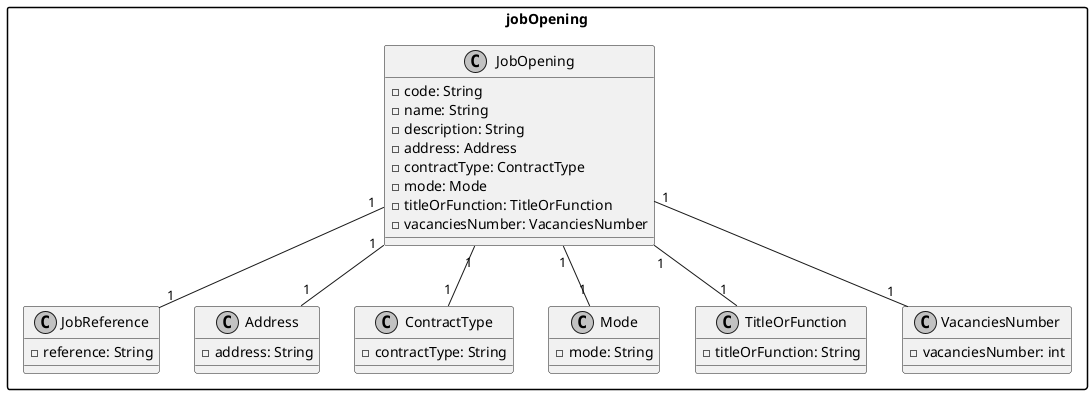 @startuml
skinparam monochrome true
skinparam packageStyle rectangle
skinparam shadowing false

' Classes e Atributos
package jobOpening {
    class JobOpening {
        - code: String
        - name: String
        - description: String
        - address: Address
        - contractType: ContractType
        - mode: Mode
        - titleOrFunction: TitleOrFunction
        - vacanciesNumber: VacanciesNumber
    }

    class JobReference {
        - reference: String
    }

    class Address {
        - address: String
    }

    class ContractType {
        - contractType: String
    }

    class Mode {
        - mode: String
    }

    class TitleOrFunction {
        - titleOrFunction: String
    }

    class VacanciesNumber {
        - vacanciesNumber: int
    }
}

' Relacionamentos
JobOpening "1" -- "1" JobReference
JobOpening "1" -- "1" Address
JobOpening "1" -- "1" ContractType
JobOpening "1" -- "1" Mode
JobOpening "1" -- "1" TitleOrFunction
JobOpening "1" -- "1" VacanciesNumber
@enduml
